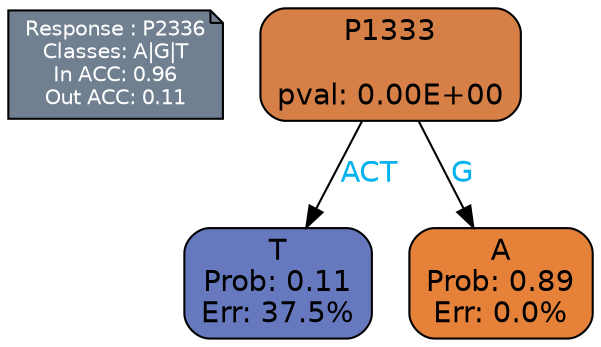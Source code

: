 digraph Tree {
node [shape=box, style="filled, rounded", color="black", fontname=helvetica] ;
graph [ranksep=equally, splines=polylines, bgcolor=transparent, dpi=600] ;
edge [fontname=helvetica] ;
LEGEND [label="Response : P2336
Classes: A|G|T
In ACC: 0.96
Out ACC: 0.11
",shape=note,align=left,style=filled,fillcolor="slategray",fontcolor="white",fontsize=10];1 [label="P1333

pval: 0.00E+00", fillcolor="#d68048"] ;
2 [label="T
Prob: 0.11
Err: 37.5%", fillcolor="#6679bf"] ;
3 [label="A
Prob: 0.89
Err: 0.0%", fillcolor="#e58139"] ;
1 -> 2 [label="ACT",fontcolor=deepskyblue2] ;
1 -> 3 [label="G",fontcolor=deepskyblue2] ;
{rank = same; 2;3;}{rank = same; LEGEND;1;}}